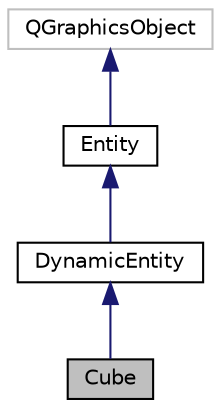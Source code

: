 digraph "Cube"
{
  edge [fontname="Helvetica",fontsize="10",labelfontname="Helvetica",labelfontsize="10"];
  node [fontname="Helvetica",fontsize="10",shape=record];
  Node4 [label="Cube",height=0.2,width=0.4,color="black", fillcolor="grey75", style="filled", fontcolor="black"];
  Node5 -> Node4 [dir="back",color="midnightblue",fontsize="10",style="solid"];
  Node5 [label="DynamicEntity",height=0.2,width=0.4,color="black", fillcolor="white", style="filled",URL="$class_dynamic_entity.html",tooltip="Provides a base for all entities that are moving on the scene. "];
  Node6 -> Node5 [dir="back",color="midnightblue",fontsize="10",style="solid"];
  Node6 [label="Entity",height=0.2,width=0.4,color="black", fillcolor="white", style="filled",URL="$class_entity.html",tooltip="Provides a drawing base for all objects. "];
  Node7 -> Node6 [dir="back",color="midnightblue",fontsize="10",style="solid"];
  Node7 [label="QGraphicsObject",height=0.2,width=0.4,color="grey75", fillcolor="white", style="filled"];
}
